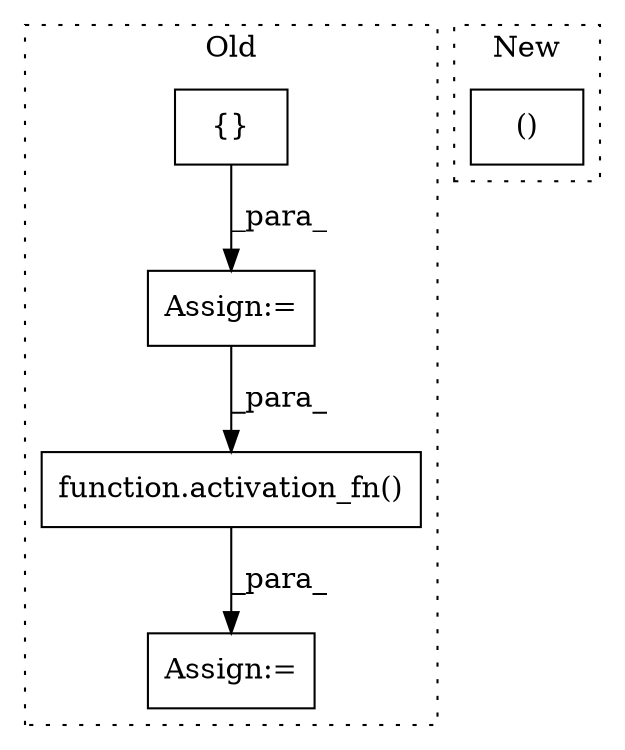 digraph G {
subgraph cluster0 {
1 [label="function.activation_fn()" a="75" s="332,352" l="14,1" shape="box"];
3 [label="{}" a="95" s="199,214" l="1,1" shape="box"];
4 [label="Assign:=" a="68" s="317" l="15" shape="box"];
5 [label="Assign:=" a="68" s="196" l="3" shape="box"];
label = "Old";
style="dotted";
}
subgraph cluster1 {
2 [label="()" a="54" s="329" l="11" shape="box"];
label = "New";
style="dotted";
}
1 -> 4 [label="_para_"];
3 -> 5 [label="_para_"];
5 -> 1 [label="_para_"];
}
